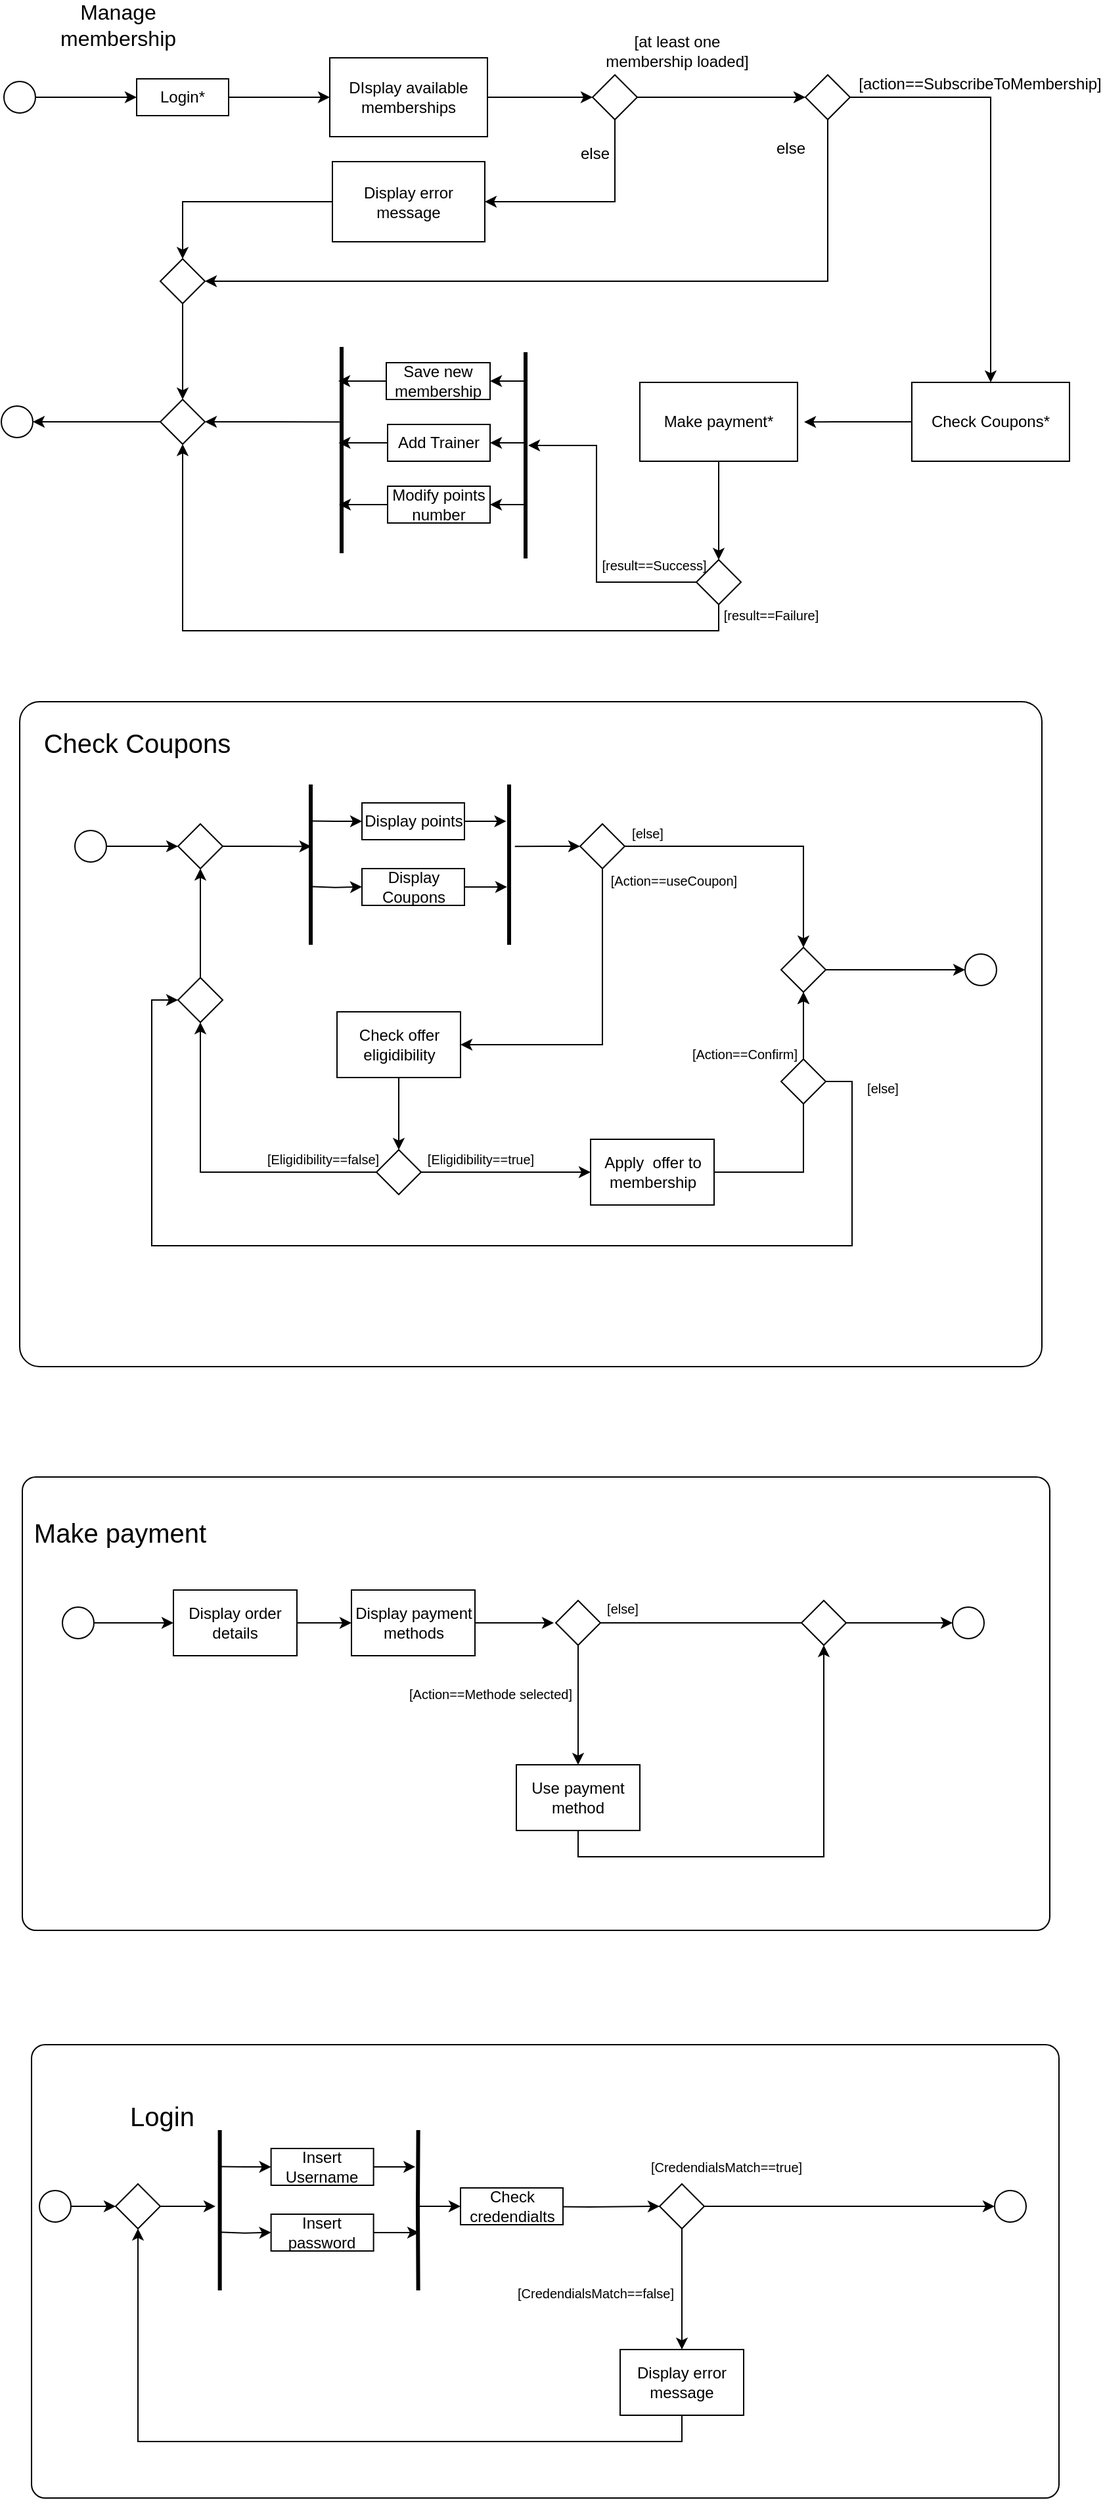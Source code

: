 <mxfile version="23.1.1" type="device">
  <diagram name="Page-1" id="KKfiPZ5kGAvnxo6Ns7e4">
    <mxGraphModel dx="2750" dy="1622" grid="0" gridSize="10" guides="1" tooltips="1" connect="1" arrows="1" fold="1" page="1" pageScale="1" pageWidth="850" pageHeight="1100" background="#ffffff" math="0" shadow="0">
      <root>
        <mxCell id="0" />
        <mxCell id="1" parent="0" />
        <mxCell id="PiowV0zNqFQFkt_69wuM-38" value="" style="rounded=1;whiteSpace=wrap;html=1;arcSize=3;glass=0;shadow=0;labelBackgroundColor=none;" parent="1" vertex="1">
          <mxGeometry x="-1666" y="461" width="782" height="345" as="geometry" />
        </mxCell>
        <mxCell id="9q-0XuEunCmtoD1HVTBH-2" value="" style="rounded=1;whiteSpace=wrap;html=1;arcSize=3;glass=0;shadow=0;labelBackgroundColor=none;" parent="1" vertex="1">
          <mxGeometry x="-1673" y="29" width="782" height="345" as="geometry" />
        </mxCell>
        <mxCell id="_3Ebt7Whs2M9f_JuN1Xv-4" value="" style="ellipse;whiteSpace=wrap;html=1;aspect=fixed;labelBackgroundColor=none;labelBorderColor=none;" parent="1" vertex="1">
          <mxGeometry x="-1687" y="-1033" width="24" height="24" as="geometry" />
        </mxCell>
        <mxCell id="_3Ebt7Whs2M9f_JuN1Xv-5" value="&lt;font style=&quot;font-size: 16px;&quot;&gt;Manage membership&lt;/font&gt;" style="text;html=1;strokeColor=none;fillColor=none;align=center;verticalAlign=middle;whiteSpace=wrap;rounded=0;labelBackgroundColor=none;" parent="1" vertex="1">
          <mxGeometry x="-1665" y="-1091" width="130" height="30" as="geometry" />
        </mxCell>
        <mxCell id="_3Ebt7Whs2M9f_JuN1Xv-9" style="edgeStyle=orthogonalEdgeStyle;rounded=0;orthogonalLoop=1;jettySize=auto;html=1;exitX=1;exitY=0.5;exitDx=0;exitDy=0;entryX=0;entryY=0.5;entryDx=0;entryDy=0;fontColor=default;labelBackgroundColor=none;" parent="1" source="_3Ebt7Whs2M9f_JuN1Xv-6" target="_3Ebt7Whs2M9f_JuN1Xv-8" edge="1">
          <mxGeometry relative="1" as="geometry" />
        </mxCell>
        <mxCell id="_3Ebt7Whs2M9f_JuN1Xv-6" value="Login*" style="rounded=0;whiteSpace=wrap;html=1;labelBackgroundColor=none;" parent="1" vertex="1">
          <mxGeometry x="-1586" y="-1035" width="70" height="28" as="geometry" />
        </mxCell>
        <mxCell id="_3Ebt7Whs2M9f_JuN1Xv-7" value="" style="endArrow=classic;html=1;rounded=0;fontColor=default;exitX=1;exitY=0.5;exitDx=0;exitDy=0;entryX=0;entryY=0.5;entryDx=0;entryDy=0;labelBackgroundColor=none;" parent="1" source="_3Ebt7Whs2M9f_JuN1Xv-4" target="_3Ebt7Whs2M9f_JuN1Xv-6" edge="1">
          <mxGeometry width="50" height="50" relative="1" as="geometry">
            <mxPoint x="-1743" y="-962" as="sourcePoint" />
            <mxPoint x="-1693" y="-1012" as="targetPoint" />
          </mxGeometry>
        </mxCell>
        <mxCell id="_3Ebt7Whs2M9f_JuN1Xv-11" style="edgeStyle=orthogonalEdgeStyle;rounded=0;orthogonalLoop=1;jettySize=auto;html=1;exitX=1;exitY=0.5;exitDx=0;exitDy=0;entryX=0;entryY=0.5;entryDx=0;entryDy=0;fontColor=default;labelBackgroundColor=none;" parent="1" source="_3Ebt7Whs2M9f_JuN1Xv-8" target="_3Ebt7Whs2M9f_JuN1Xv-10" edge="1">
          <mxGeometry relative="1" as="geometry" />
        </mxCell>
        <mxCell id="_3Ebt7Whs2M9f_JuN1Xv-8" value="DIsplay available memberships" style="rounded=0;whiteSpace=wrap;html=1;labelBackgroundColor=none;" parent="1" vertex="1">
          <mxGeometry x="-1439" y="-1051" width="120" height="60" as="geometry" />
        </mxCell>
        <mxCell id="_3Ebt7Whs2M9f_JuN1Xv-14" style="edgeStyle=orthogonalEdgeStyle;rounded=0;orthogonalLoop=1;jettySize=auto;html=1;exitX=0.5;exitY=1;exitDx=0;exitDy=0;entryX=1;entryY=0.5;entryDx=0;entryDy=0;fontColor=default;labelBackgroundColor=none;" parent="1" source="_3Ebt7Whs2M9f_JuN1Xv-10" target="_3Ebt7Whs2M9f_JuN1Xv-13" edge="1">
          <mxGeometry relative="1" as="geometry" />
        </mxCell>
        <mxCell id="_3Ebt7Whs2M9f_JuN1Xv-21" style="edgeStyle=orthogonalEdgeStyle;rounded=0;orthogonalLoop=1;jettySize=auto;html=1;exitX=1;exitY=0.5;exitDx=0;exitDy=0;entryX=0;entryY=0.5;entryDx=0;entryDy=0;fontColor=default;labelBackgroundColor=none;" parent="1" source="_3Ebt7Whs2M9f_JuN1Xv-10" target="_3Ebt7Whs2M9f_JuN1Xv-20" edge="1">
          <mxGeometry relative="1" as="geometry" />
        </mxCell>
        <mxCell id="_3Ebt7Whs2M9f_JuN1Xv-10" value="" style="rhombus;whiteSpace=wrap;html=1;labelBackgroundColor=none;" parent="1" vertex="1">
          <mxGeometry x="-1239" y="-1038" width="34" height="34" as="geometry" />
        </mxCell>
        <mxCell id="_3Ebt7Whs2M9f_JuN1Xv-30" style="edgeStyle=orthogonalEdgeStyle;rounded=0;orthogonalLoop=1;jettySize=auto;html=1;exitX=0.5;exitY=1;exitDx=0;exitDy=0;entryX=0.5;entryY=0;entryDx=0;entryDy=0;fontColor=default;labelBackgroundColor=none;" parent="1" source="_3Ebt7Whs2M9f_JuN1Xv-12" target="_3Ebt7Whs2M9f_JuN1Xv-29" edge="1">
          <mxGeometry relative="1" as="geometry" />
        </mxCell>
        <mxCell id="_3Ebt7Whs2M9f_JuN1Xv-12" value="" style="rhombus;whiteSpace=wrap;html=1;labelBackgroundColor=none;" parent="1" vertex="1">
          <mxGeometry x="-1568" y="-898" width="34" height="34" as="geometry" />
        </mxCell>
        <mxCell id="_3Ebt7Whs2M9f_JuN1Xv-15" style="edgeStyle=orthogonalEdgeStyle;rounded=0;orthogonalLoop=1;jettySize=auto;html=1;exitX=0;exitY=0.5;exitDx=0;exitDy=0;entryX=0.5;entryY=0;entryDx=0;entryDy=0;fontColor=default;labelBackgroundColor=none;" parent="1" source="_3Ebt7Whs2M9f_JuN1Xv-13" target="_3Ebt7Whs2M9f_JuN1Xv-12" edge="1">
          <mxGeometry relative="1" as="geometry" />
        </mxCell>
        <mxCell id="_3Ebt7Whs2M9f_JuN1Xv-13" value="Display error message" style="rounded=0;whiteSpace=wrap;html=1;labelBackgroundColor=none;" parent="1" vertex="1">
          <mxGeometry x="-1437" y="-972" width="116" height="61" as="geometry" />
        </mxCell>
        <mxCell id="_3Ebt7Whs2M9f_JuN1Xv-16" value="else" style="text;html=1;strokeColor=none;fillColor=none;align=center;verticalAlign=middle;whiteSpace=wrap;rounded=0;labelBackgroundColor=none;" parent="1" vertex="1">
          <mxGeometry x="-1267" y="-993" width="60" height="30" as="geometry" />
        </mxCell>
        <mxCell id="_3Ebt7Whs2M9f_JuN1Xv-17" value="Check Coupons*" style="rounded=0;whiteSpace=wrap;html=1;labelBackgroundColor=none;" parent="1" vertex="1">
          <mxGeometry x="-996" y="-804" width="120" height="60" as="geometry" />
        </mxCell>
        <mxCell id="_3Ebt7Whs2M9f_JuN1Xv-22" style="edgeStyle=orthogonalEdgeStyle;rounded=0;orthogonalLoop=1;jettySize=auto;html=1;exitX=1;exitY=0.5;exitDx=0;exitDy=0;entryX=0.5;entryY=0;entryDx=0;entryDy=0;fontColor=default;labelBackgroundColor=none;" parent="1" source="_3Ebt7Whs2M9f_JuN1Xv-20" target="_3Ebt7Whs2M9f_JuN1Xv-17" edge="1">
          <mxGeometry relative="1" as="geometry" />
        </mxCell>
        <mxCell id="_3Ebt7Whs2M9f_JuN1Xv-24" style="edgeStyle=orthogonalEdgeStyle;rounded=0;orthogonalLoop=1;jettySize=auto;html=1;exitX=0.5;exitY=1;exitDx=0;exitDy=0;entryX=1;entryY=0.5;entryDx=0;entryDy=0;fontColor=default;labelBackgroundColor=none;" parent="1" source="_3Ebt7Whs2M9f_JuN1Xv-20" target="_3Ebt7Whs2M9f_JuN1Xv-12" edge="1">
          <mxGeometry relative="1" as="geometry" />
        </mxCell>
        <mxCell id="_3Ebt7Whs2M9f_JuN1Xv-20" value="" style="rhombus;whiteSpace=wrap;html=1;labelBackgroundColor=none;" parent="1" vertex="1">
          <mxGeometry x="-1077" y="-1038" width="34" height="34" as="geometry" />
        </mxCell>
        <mxCell id="_3Ebt7Whs2M9f_JuN1Xv-23" value="[at least one membership loaded]" style="text;html=1;strokeColor=none;fillColor=none;align=center;verticalAlign=middle;whiteSpace=wrap;rounded=0;labelBackgroundColor=none;" parent="1" vertex="1">
          <mxGeometry x="-1239.5" y="-1080" width="129" height="47" as="geometry" />
        </mxCell>
        <mxCell id="_3Ebt7Whs2M9f_JuN1Xv-25" value="else" style="text;html=1;strokeColor=none;fillColor=none;align=center;verticalAlign=middle;whiteSpace=wrap;rounded=0;labelBackgroundColor=none;" parent="1" vertex="1">
          <mxGeometry x="-1118" y="-997" width="60" height="30" as="geometry" />
        </mxCell>
        <mxCell id="_3Ebt7Whs2M9f_JuN1Xv-26" value="[action==SubscribeToMembership]" style="text;html=1;strokeColor=none;fillColor=none;align=center;verticalAlign=middle;whiteSpace=wrap;rounded=0;labelBackgroundColor=none;" parent="1" vertex="1">
          <mxGeometry x="-974" y="-1041" width="60" height="20" as="geometry" />
        </mxCell>
        <mxCell id="_3Ebt7Whs2M9f_JuN1Xv-33" style="edgeStyle=orthogonalEdgeStyle;rounded=0;orthogonalLoop=1;jettySize=auto;html=1;exitX=0.5;exitY=1;exitDx=0;exitDy=0;entryX=0.5;entryY=0;entryDx=0;entryDy=0;fontColor=default;labelBackgroundColor=none;" parent="1" source="_3Ebt7Whs2M9f_JuN1Xv-27" target="_3Ebt7Whs2M9f_JuN1Xv-32" edge="1">
          <mxGeometry relative="1" as="geometry" />
        </mxCell>
        <mxCell id="_3Ebt7Whs2M9f_JuN1Xv-27" value="Make payment*" style="rounded=0;whiteSpace=wrap;html=1;labelBackgroundColor=none;" parent="1" vertex="1">
          <mxGeometry x="-1203" y="-804" width="120" height="60" as="geometry" />
        </mxCell>
        <mxCell id="_3Ebt7Whs2M9f_JuN1Xv-28" style="edgeStyle=orthogonalEdgeStyle;rounded=0;orthogonalLoop=1;jettySize=auto;html=1;exitX=0;exitY=0.5;exitDx=0;exitDy=0;entryX=1.042;entryY=0.502;entryDx=0;entryDy=0;entryPerimeter=0;fontColor=default;labelBackgroundColor=none;" parent="1" source="_3Ebt7Whs2M9f_JuN1Xv-17" target="_3Ebt7Whs2M9f_JuN1Xv-27" edge="1">
          <mxGeometry relative="1" as="geometry" />
        </mxCell>
        <mxCell id="_3Ebt7Whs2M9f_JuN1Xv-48" style="edgeStyle=orthogonalEdgeStyle;rounded=0;orthogonalLoop=1;jettySize=auto;html=1;exitX=1;exitY=0.5;exitDx=0;exitDy=0;fontColor=default;startArrow=classic;startFill=1;endArrow=none;endFill=0;labelBackgroundColor=none;" parent="1" source="_3Ebt7Whs2M9f_JuN1Xv-29" edge="1">
          <mxGeometry relative="1" as="geometry">
            <mxPoint x="-1431.571" y="-773.857" as="targetPoint" />
          </mxGeometry>
        </mxCell>
        <mxCell id="_3Ebt7Whs2M9f_JuN1Xv-51" style="edgeStyle=orthogonalEdgeStyle;rounded=0;orthogonalLoop=1;jettySize=auto;html=1;exitX=0;exitY=0.5;exitDx=0;exitDy=0;entryX=1;entryY=0.5;entryDx=0;entryDy=0;fontColor=default;labelBackgroundColor=none;" parent="1" source="_3Ebt7Whs2M9f_JuN1Xv-29" target="_3Ebt7Whs2M9f_JuN1Xv-50" edge="1">
          <mxGeometry relative="1" as="geometry" />
        </mxCell>
        <mxCell id="_3Ebt7Whs2M9f_JuN1Xv-29" value="" style="rhombus;whiteSpace=wrap;html=1;labelBackgroundColor=none;" parent="1" vertex="1">
          <mxGeometry x="-1568" y="-791" width="34" height="34" as="geometry" />
        </mxCell>
        <mxCell id="_3Ebt7Whs2M9f_JuN1Xv-49" style="edgeStyle=orthogonalEdgeStyle;rounded=0;orthogonalLoop=1;jettySize=auto;html=1;exitX=0.5;exitY=1;exitDx=0;exitDy=0;entryX=0.5;entryY=1;entryDx=0;entryDy=0;fontColor=default;labelBackgroundColor=none;" parent="1" source="_3Ebt7Whs2M9f_JuN1Xv-32" target="_3Ebt7Whs2M9f_JuN1Xv-29" edge="1">
          <mxGeometry relative="1" as="geometry" />
        </mxCell>
        <mxCell id="_3Ebt7Whs2M9f_JuN1Xv-32" value="" style="rhombus;whiteSpace=wrap;html=1;labelBackgroundColor=none;" parent="1" vertex="1">
          <mxGeometry x="-1160" y="-669" width="34" height="34" as="geometry" />
        </mxCell>
        <mxCell id="_3Ebt7Whs2M9f_JuN1Xv-34" value="" style="endArrow=none;html=1;rounded=0;fontColor=default;strokeWidth=3;labelBackgroundColor=none;" parent="1" edge="1">
          <mxGeometry width="50" height="50" relative="1" as="geometry">
            <mxPoint x="-1290" y="-827" as="sourcePoint" />
            <mxPoint x="-1290" y="-670" as="targetPoint" />
          </mxGeometry>
        </mxCell>
        <mxCell id="_3Ebt7Whs2M9f_JuN1Xv-42" style="edgeStyle=orthogonalEdgeStyle;rounded=0;orthogonalLoop=1;jettySize=auto;html=1;exitX=0;exitY=0.5;exitDx=0;exitDy=0;fontColor=default;labelBackgroundColor=none;" parent="1" source="_3Ebt7Whs2M9f_JuN1Xv-35" edge="1">
          <mxGeometry relative="1" as="geometry">
            <mxPoint x="-1432.526" y="-804.947" as="targetPoint" />
          </mxGeometry>
        </mxCell>
        <mxCell id="_3Ebt7Whs2M9f_JuN1Xv-43" style="edgeStyle=orthogonalEdgeStyle;rounded=0;orthogonalLoop=1;jettySize=auto;html=1;exitX=1;exitY=0.5;exitDx=0;exitDy=0;fontColor=default;startArrow=classic;startFill=1;endArrow=none;endFill=0;labelBackgroundColor=none;" parent="1" source="_3Ebt7Whs2M9f_JuN1Xv-35" edge="1">
          <mxGeometry relative="1" as="geometry">
            <mxPoint x="-1291.474" y="-804.947" as="targetPoint" />
          </mxGeometry>
        </mxCell>
        <mxCell id="_3Ebt7Whs2M9f_JuN1Xv-35" value="Save new membership" style="rounded=0;whiteSpace=wrap;html=1;labelBackgroundColor=none;" parent="1" vertex="1">
          <mxGeometry x="-1396" y="-819" width="79" height="28" as="geometry" />
        </mxCell>
        <mxCell id="_3Ebt7Whs2M9f_JuN1Xv-41" style="edgeStyle=orthogonalEdgeStyle;rounded=0;orthogonalLoop=1;jettySize=auto;html=1;exitX=0;exitY=0.5;exitDx=0;exitDy=0;fontColor=default;labelBackgroundColor=none;" parent="1" source="_3Ebt7Whs2M9f_JuN1Xv-36" edge="1">
          <mxGeometry relative="1" as="geometry">
            <mxPoint x="-1432.263" y="-758.105" as="targetPoint" />
          </mxGeometry>
        </mxCell>
        <mxCell id="_3Ebt7Whs2M9f_JuN1Xv-44" style="edgeStyle=orthogonalEdgeStyle;rounded=0;orthogonalLoop=1;jettySize=auto;html=1;exitX=1;exitY=0.5;exitDx=0;exitDy=0;fontColor=default;startArrow=classic;startFill=1;endArrow=none;endFill=0;labelBackgroundColor=none;" parent="1" source="_3Ebt7Whs2M9f_JuN1Xv-36" edge="1">
          <mxGeometry relative="1" as="geometry">
            <mxPoint x="-1289.895" y="-758.105" as="targetPoint" />
          </mxGeometry>
        </mxCell>
        <mxCell id="_3Ebt7Whs2M9f_JuN1Xv-36" value="Add Trainer" style="rounded=0;whiteSpace=wrap;html=1;labelBackgroundColor=none;" parent="1" vertex="1">
          <mxGeometry x="-1395" y="-772" width="78" height="28" as="geometry" />
        </mxCell>
        <mxCell id="_3Ebt7Whs2M9f_JuN1Xv-40" style="edgeStyle=orthogonalEdgeStyle;rounded=0;orthogonalLoop=1;jettySize=auto;html=1;exitX=0;exitY=0.5;exitDx=0;exitDy=0;fontColor=default;labelBackgroundColor=none;" parent="1" source="_3Ebt7Whs2M9f_JuN1Xv-37" edge="1">
          <mxGeometry relative="1" as="geometry">
            <mxPoint x="-1432" y="-711" as="targetPoint" />
          </mxGeometry>
        </mxCell>
        <mxCell id="_3Ebt7Whs2M9f_JuN1Xv-45" style="edgeStyle=orthogonalEdgeStyle;rounded=0;orthogonalLoop=1;jettySize=auto;html=1;exitX=1;exitY=0.5;exitDx=0;exitDy=0;fontColor=default;startArrow=classic;startFill=1;endArrow=none;endFill=0;labelBackgroundColor=none;" parent="1" source="_3Ebt7Whs2M9f_JuN1Xv-37" edge="1">
          <mxGeometry relative="1" as="geometry">
            <mxPoint x="-1290.684" y="-711" as="targetPoint" />
          </mxGeometry>
        </mxCell>
        <mxCell id="_3Ebt7Whs2M9f_JuN1Xv-37" value="Modify points number" style="rounded=0;whiteSpace=wrap;html=1;labelBackgroundColor=none;" parent="1" vertex="1">
          <mxGeometry x="-1395" y="-725" width="78" height="28" as="geometry" />
        </mxCell>
        <mxCell id="_3Ebt7Whs2M9f_JuN1Xv-38" value="" style="endArrow=none;html=1;rounded=0;fontColor=default;strokeWidth=3;labelBackgroundColor=none;" parent="1" edge="1">
          <mxGeometry width="50" height="50" relative="1" as="geometry">
            <mxPoint x="-1430" y="-831" as="sourcePoint" />
            <mxPoint x="-1430" y="-674" as="targetPoint" />
          </mxGeometry>
        </mxCell>
        <mxCell id="_3Ebt7Whs2M9f_JuN1Xv-47" value="" style="endArrow=none;startArrow=classic;html=1;rounded=0;fontColor=default;endFill=0;entryX=0;entryY=0.5;entryDx=0;entryDy=0;labelBackgroundColor=none;" parent="1" target="_3Ebt7Whs2M9f_JuN1Xv-32" edge="1">
          <mxGeometry width="50" height="50" relative="1" as="geometry">
            <mxPoint x="-1288" y="-756" as="sourcePoint" />
            <mxPoint x="-1263" y="-724" as="targetPoint" />
            <Array as="points">
              <mxPoint x="-1236" y="-756" />
              <mxPoint x="-1236" y="-652" />
            </Array>
          </mxGeometry>
        </mxCell>
        <mxCell id="_3Ebt7Whs2M9f_JuN1Xv-50" value="" style="ellipse;whiteSpace=wrap;html=1;aspect=fixed;labelBackgroundColor=none;labelBorderColor=none;" parent="1" vertex="1">
          <mxGeometry x="-1689" y="-786" width="24" height="24" as="geometry" />
        </mxCell>
        <mxCell id="_3Ebt7Whs2M9f_JuN1Xv-52" value="&lt;font style=&quot;font-size: 10px;&quot;&gt;[result==Success]&lt;/font&gt;" style="text;html=1;strokeColor=none;fillColor=none;align=center;verticalAlign=middle;whiteSpace=wrap;rounded=0;labelBackgroundColor=none;" parent="1" vertex="1">
          <mxGeometry x="-1209" y="-679" width="34" height="27" as="geometry" />
        </mxCell>
        <mxCell id="_3Ebt7Whs2M9f_JuN1Xv-53" value="&lt;font style=&quot;font-size: 10px;&quot;&gt;[result==Failure]&lt;/font&gt;" style="text;html=1;strokeColor=none;fillColor=none;align=center;verticalAlign=middle;whiteSpace=wrap;rounded=0;labelBackgroundColor=none;" parent="1" vertex="1">
          <mxGeometry x="-1120" y="-641" width="34" height="27" as="geometry" />
        </mxCell>
        <mxCell id="_3Ebt7Whs2M9f_JuN1Xv-54" value="" style="rounded=1;whiteSpace=wrap;html=1;arcSize=3;glass=0;shadow=0;labelBackgroundColor=none;" parent="1" vertex="1">
          <mxGeometry x="-1675" y="-561" width="778" height="506" as="geometry" />
        </mxCell>
        <mxCell id="_3Ebt7Whs2M9f_JuN1Xv-55" value="Check Coupons" style="text;html=1;strokeColor=none;fillColor=none;align=center;verticalAlign=middle;whiteSpace=wrap;rounded=0;fontSize=20;labelBackgroundColor=none;" parent="1" vertex="1">
          <mxGeometry x="-1660" y="-555" width="149" height="49" as="geometry" />
        </mxCell>
        <mxCell id="_3Ebt7Whs2M9f_JuN1Xv-60" style="edgeStyle=orthogonalEdgeStyle;rounded=0;orthogonalLoop=1;jettySize=auto;html=1;exitX=1;exitY=0.5;exitDx=0;exitDy=0;fontColor=default;labelBackgroundColor=none;" parent="1" source="_3Ebt7Whs2M9f_JuN1Xv-56" target="_3Ebt7Whs2M9f_JuN1Xv-57" edge="1">
          <mxGeometry relative="1" as="geometry" />
        </mxCell>
        <mxCell id="_3Ebt7Whs2M9f_JuN1Xv-56" value="" style="ellipse;whiteSpace=wrap;html=1;aspect=fixed;labelBackgroundColor=none;labelBorderColor=none;" parent="1" vertex="1">
          <mxGeometry x="-1633" y="-463" width="24" height="24" as="geometry" />
        </mxCell>
        <mxCell id="_3Ebt7Whs2M9f_JuN1Xv-63" style="edgeStyle=orthogonalEdgeStyle;rounded=0;orthogonalLoop=1;jettySize=auto;html=1;exitX=1;exitY=0.5;exitDx=0;exitDy=0;fontColor=default;labelBackgroundColor=none;" parent="1" source="_3Ebt7Whs2M9f_JuN1Xv-57" edge="1">
          <mxGeometry relative="1" as="geometry">
            <mxPoint x="-1453.115" y="-450.846" as="targetPoint" />
          </mxGeometry>
        </mxCell>
        <mxCell id="_3Ebt7Whs2M9f_JuN1Xv-57" value="" style="rhombus;whiteSpace=wrap;html=1;labelBackgroundColor=none;" parent="1" vertex="1">
          <mxGeometry x="-1554.5" y="-468" width="34" height="34" as="geometry" />
        </mxCell>
        <mxCell id="_3Ebt7Whs2M9f_JuN1Xv-61" value="" style="endArrow=none;html=1;rounded=0;fontColor=default;strokeWidth=3;labelBackgroundColor=none;" parent="1" edge="1">
          <mxGeometry width="50" height="50" relative="1" as="geometry">
            <mxPoint x="-1453.5" y="-498" as="sourcePoint" />
            <mxPoint x="-1453.5" y="-376" as="targetPoint" />
          </mxGeometry>
        </mxCell>
        <mxCell id="_3Ebt7Whs2M9f_JuN1Xv-62" value="" style="endArrow=none;html=1;rounded=0;fontColor=default;strokeWidth=3;labelBackgroundColor=none;" parent="1" edge="1">
          <mxGeometry width="50" height="50" relative="1" as="geometry">
            <mxPoint x="-1302.5" y="-498" as="sourcePoint" />
            <mxPoint x="-1302.5" y="-376" as="targetPoint" />
          </mxGeometry>
        </mxCell>
        <mxCell id="_3Ebt7Whs2M9f_JuN1Xv-66" style="edgeStyle=orthogonalEdgeStyle;rounded=0;orthogonalLoop=1;jettySize=auto;html=1;exitX=0;exitY=0.5;exitDx=0;exitDy=0;fontColor=default;startArrow=classic;startFill=1;endArrow=none;endFill=0;labelBackgroundColor=none;" parent="1" source="_3Ebt7Whs2M9f_JuN1Xv-64" edge="1">
          <mxGeometry relative="1" as="geometry">
            <mxPoint x="-1454.81" y="-470.241" as="targetPoint" />
          </mxGeometry>
        </mxCell>
        <mxCell id="_3Ebt7Whs2M9f_JuN1Xv-68" style="edgeStyle=orthogonalEdgeStyle;rounded=0;orthogonalLoop=1;jettySize=auto;html=1;exitX=1;exitY=0.5;exitDx=0;exitDy=0;fontColor=default;labelBackgroundColor=none;" parent="1" source="_3Ebt7Whs2M9f_JuN1Xv-64" edge="1">
          <mxGeometry relative="1" as="geometry">
            <mxPoint x="-1304.691" y="-470.021" as="targetPoint" />
          </mxGeometry>
        </mxCell>
        <mxCell id="_3Ebt7Whs2M9f_JuN1Xv-64" value="Display points" style="rounded=0;whiteSpace=wrap;html=1;labelBackgroundColor=none;" parent="1" vertex="1">
          <mxGeometry x="-1414.5" y="-484" width="78" height="28" as="geometry" />
        </mxCell>
        <mxCell id="_3Ebt7Whs2M9f_JuN1Xv-69" style="edgeStyle=orthogonalEdgeStyle;rounded=0;orthogonalLoop=1;jettySize=auto;html=1;exitX=1;exitY=0.5;exitDx=0;exitDy=0;fontColor=default;labelBackgroundColor=none;" parent="1" source="_3Ebt7Whs2M9f_JuN1Xv-65" edge="1">
          <mxGeometry relative="1" as="geometry">
            <mxPoint x="-1304.053" y="-420.021" as="targetPoint" />
          </mxGeometry>
        </mxCell>
        <mxCell id="_3Ebt7Whs2M9f_JuN1Xv-65" value="Display Coupons" style="rounded=0;whiteSpace=wrap;html=1;labelBackgroundColor=none;" parent="1" vertex="1">
          <mxGeometry x="-1414.5" y="-434" width="78" height="28" as="geometry" />
        </mxCell>
        <mxCell id="_3Ebt7Whs2M9f_JuN1Xv-67" style="edgeStyle=orthogonalEdgeStyle;rounded=0;orthogonalLoop=1;jettySize=auto;html=1;exitX=0;exitY=0.5;exitDx=0;exitDy=0;fontColor=default;startArrow=classic;startFill=1;endArrow=none;endFill=0;labelBackgroundColor=none;" parent="1" edge="1">
          <mxGeometry relative="1" as="geometry">
            <mxPoint x="-1454.81" y="-420.371" as="targetPoint" />
            <mxPoint x="-1414.5" y="-420.13" as="sourcePoint" />
          </mxGeometry>
        </mxCell>
        <mxCell id="_3Ebt7Whs2M9f_JuN1Xv-75" style="edgeStyle=orthogonalEdgeStyle;rounded=0;orthogonalLoop=1;jettySize=auto;html=1;exitX=1;exitY=0.5;exitDx=0;exitDy=0;entryX=0.5;entryY=0;entryDx=0;entryDy=0;fontColor=default;labelBackgroundColor=none;" parent="1" source="_3Ebt7Whs2M9f_JuN1Xv-70" target="_3Ebt7Whs2M9f_JuN1Xv-71" edge="1">
          <mxGeometry relative="1" as="geometry" />
        </mxCell>
        <mxCell id="_3Ebt7Whs2M9f_JuN1Xv-77" style="edgeStyle=orthogonalEdgeStyle;rounded=0;orthogonalLoop=1;jettySize=auto;html=1;exitX=0.5;exitY=1;exitDx=0;exitDy=0;entryX=1;entryY=0.5;entryDx=0;entryDy=0;fontColor=default;labelBackgroundColor=none;" parent="1" source="_3Ebt7Whs2M9f_JuN1Xv-70" target="_3Ebt7Whs2M9f_JuN1Xv-73" edge="1">
          <mxGeometry relative="1" as="geometry" />
        </mxCell>
        <mxCell id="_3Ebt7Whs2M9f_JuN1Xv-81" style="edgeStyle=orthogonalEdgeStyle;rounded=0;orthogonalLoop=1;jettySize=auto;html=1;exitX=0;exitY=0.5;exitDx=0;exitDy=0;fontColor=default;startArrow=classic;startFill=1;endArrow=none;endFill=0;labelBackgroundColor=none;" parent="1" source="_3Ebt7Whs2M9f_JuN1Xv-70" edge="1">
          <mxGeometry relative="1" as="geometry">
            <mxPoint x="-1298.125" y="-450.875" as="targetPoint" />
          </mxGeometry>
        </mxCell>
        <mxCell id="_3Ebt7Whs2M9f_JuN1Xv-70" value="" style="rhombus;whiteSpace=wrap;html=1;labelBackgroundColor=none;" parent="1" vertex="1">
          <mxGeometry x="-1248.5" y="-468" width="34" height="34" as="geometry" />
        </mxCell>
        <mxCell id="_3Ebt7Whs2M9f_JuN1Xv-83" style="edgeStyle=orthogonalEdgeStyle;rounded=0;orthogonalLoop=1;jettySize=auto;html=1;exitX=1;exitY=0.5;exitDx=0;exitDy=0;fontColor=default;labelBackgroundColor=none;" parent="1" source="_3Ebt7Whs2M9f_JuN1Xv-71" target="_3Ebt7Whs2M9f_JuN1Xv-82" edge="1">
          <mxGeometry relative="1" as="geometry" />
        </mxCell>
        <mxCell id="_3Ebt7Whs2M9f_JuN1Xv-71" value="" style="rhombus;whiteSpace=wrap;html=1;labelBackgroundColor=none;" parent="1" vertex="1">
          <mxGeometry x="-1095.5" y="-374" width="34" height="34" as="geometry" />
        </mxCell>
        <mxCell id="_3Ebt7Whs2M9f_JuN1Xv-79" style="edgeStyle=orthogonalEdgeStyle;rounded=0;orthogonalLoop=1;jettySize=auto;html=1;exitX=1;exitY=0.5;exitDx=0;exitDy=0;entryX=0;entryY=0.5;entryDx=0;entryDy=0;fontColor=default;labelBackgroundColor=none;" parent="1" source="_3Ebt7Whs2M9f_JuN1Xv-72" target="_3Ebt7Whs2M9f_JuN1Xv-74" edge="1">
          <mxGeometry relative="1" as="geometry" />
        </mxCell>
        <mxCell id="_3Ebt7Whs2M9f_JuN1Xv-80" style="edgeStyle=orthogonalEdgeStyle;rounded=0;orthogonalLoop=1;jettySize=auto;html=1;exitX=0.5;exitY=0;exitDx=0;exitDy=0;entryX=0.5;entryY=1;entryDx=0;entryDy=0;fontColor=default;labelBackgroundColor=none;" parent="1" source="PiowV0zNqFQFkt_69wuM-2" target="_3Ebt7Whs2M9f_JuN1Xv-57" edge="1">
          <mxGeometry relative="1" as="geometry" />
        </mxCell>
        <mxCell id="_3Ebt7Whs2M9f_JuN1Xv-72" value="" style="rhombus;whiteSpace=wrap;html=1;labelBackgroundColor=none;" parent="1" vertex="1">
          <mxGeometry x="-1403.5" y="-220" width="34" height="34" as="geometry" />
        </mxCell>
        <mxCell id="_3Ebt7Whs2M9f_JuN1Xv-78" style="edgeStyle=orthogonalEdgeStyle;rounded=0;orthogonalLoop=1;jettySize=auto;html=1;exitX=0.5;exitY=1;exitDx=0;exitDy=0;fontColor=default;labelBackgroundColor=none;" parent="1" source="_3Ebt7Whs2M9f_JuN1Xv-73" target="_3Ebt7Whs2M9f_JuN1Xv-72" edge="1">
          <mxGeometry relative="1" as="geometry" />
        </mxCell>
        <mxCell id="_3Ebt7Whs2M9f_JuN1Xv-73" value="Check offer eligidibility" style="rounded=0;whiteSpace=wrap;html=1;labelBackgroundColor=none;" parent="1" vertex="1">
          <mxGeometry x="-1433.5" y="-325" width="94" height="50" as="geometry" />
        </mxCell>
        <mxCell id="_3Ebt7Whs2M9f_JuN1Xv-76" style="edgeStyle=orthogonalEdgeStyle;rounded=0;orthogonalLoop=1;jettySize=auto;html=1;exitX=1;exitY=0.5;exitDx=0;exitDy=0;entryX=0.5;entryY=1;entryDx=0;entryDy=0;fontColor=default;labelBackgroundColor=none;" parent="1" source="_3Ebt7Whs2M9f_JuN1Xv-74" target="_3Ebt7Whs2M9f_JuN1Xv-71" edge="1">
          <mxGeometry relative="1" as="geometry" />
        </mxCell>
        <mxCell id="_3Ebt7Whs2M9f_JuN1Xv-74" value="Apply&amp;nbsp; offer to membership" style="rounded=0;whiteSpace=wrap;html=1;labelBackgroundColor=none;" parent="1" vertex="1">
          <mxGeometry x="-1240.5" y="-228" width="94" height="50" as="geometry" />
        </mxCell>
        <mxCell id="_3Ebt7Whs2M9f_JuN1Xv-82" value="" style="ellipse;whiteSpace=wrap;html=1;aspect=fixed;labelBackgroundColor=none;labelBorderColor=none;" parent="1" vertex="1">
          <mxGeometry x="-955.5" y="-369" width="24" height="24" as="geometry" />
        </mxCell>
        <mxCell id="_3Ebt7Whs2M9f_JuN1Xv-84" value="[Action==useCoupon]" style="text;html=1;strokeColor=none;fillColor=none;align=center;verticalAlign=middle;whiteSpace=wrap;rounded=0;fontSize=10;labelBackgroundColor=none;" parent="1" vertex="1">
          <mxGeometry x="-1200" y="-436" width="46" height="21" as="geometry" />
        </mxCell>
        <mxCell id="_3Ebt7Whs2M9f_JuN1Xv-85" value="[else]" style="text;html=1;strokeColor=none;fillColor=none;align=center;verticalAlign=middle;whiteSpace=wrap;rounded=0;fontSize=10;labelBackgroundColor=none;" parent="1" vertex="1">
          <mxGeometry x="-1220.5" y="-472" width="46" height="21" as="geometry" />
        </mxCell>
        <mxCell id="_3Ebt7Whs2M9f_JuN1Xv-86" value="[Eligidibility==true]" style="text;html=1;strokeColor=none;fillColor=none;align=center;verticalAlign=middle;whiteSpace=wrap;rounded=0;fontSize=10;labelBackgroundColor=none;" parent="1" vertex="1">
          <mxGeometry x="-1347.5" y="-224" width="46" height="21" as="geometry" />
        </mxCell>
        <mxCell id="_3Ebt7Whs2M9f_JuN1Xv-87" value="[Eligidibility==false]" style="text;html=1;strokeColor=none;fillColor=none;align=center;verticalAlign=middle;whiteSpace=wrap;rounded=0;fontSize=10;labelBackgroundColor=none;" parent="1" vertex="1">
          <mxGeometry x="-1467.5" y="-224" width="46" height="21" as="geometry" />
        </mxCell>
        <mxCell id="_3Ebt7Whs2M9f_JuN1Xv-89" value="Make payment" style="text;html=1;strokeColor=none;fillColor=none;align=center;verticalAlign=middle;whiteSpace=wrap;rounded=0;fontSize=20;labelBackgroundColor=none;" parent="1" vertex="1">
          <mxGeometry x="-1673" y="46" width="149" height="49" as="geometry" />
        </mxCell>
        <mxCell id="_3Ebt7Whs2M9f_JuN1Xv-95" style="edgeStyle=orthogonalEdgeStyle;rounded=0;orthogonalLoop=1;jettySize=auto;html=1;exitX=1;exitY=0.5;exitDx=0;exitDy=0;fontColor=default;labelBackgroundColor=none;" parent="1" source="_3Ebt7Whs2M9f_JuN1Xv-90" target="_3Ebt7Whs2M9f_JuN1Xv-91" edge="1">
          <mxGeometry relative="1" as="geometry" />
        </mxCell>
        <mxCell id="_3Ebt7Whs2M9f_JuN1Xv-90" value="" style="ellipse;whiteSpace=wrap;html=1;aspect=fixed;labelBackgroundColor=none;labelBorderColor=none;" parent="1" vertex="1">
          <mxGeometry x="-1642.5" y="128" width="24" height="24" as="geometry" />
        </mxCell>
        <mxCell id="_3Ebt7Whs2M9f_JuN1Xv-96" style="edgeStyle=orthogonalEdgeStyle;rounded=0;orthogonalLoop=1;jettySize=auto;html=1;exitX=1;exitY=0.5;exitDx=0;exitDy=0;entryX=0;entryY=0.5;entryDx=0;entryDy=0;fontColor=default;labelBackgroundColor=none;" parent="1" source="_3Ebt7Whs2M9f_JuN1Xv-91" target="_3Ebt7Whs2M9f_JuN1Xv-92" edge="1">
          <mxGeometry relative="1" as="geometry" />
        </mxCell>
        <mxCell id="_3Ebt7Whs2M9f_JuN1Xv-91" value="Display order details" style="rounded=0;whiteSpace=wrap;html=1;labelBackgroundColor=none;" parent="1" vertex="1">
          <mxGeometry x="-1558" y="115" width="94" height="50" as="geometry" />
        </mxCell>
        <mxCell id="_3Ebt7Whs2M9f_JuN1Xv-97" style="edgeStyle=orthogonalEdgeStyle;rounded=0;orthogonalLoop=1;jettySize=auto;html=1;exitX=1;exitY=0.5;exitDx=0;exitDy=0;entryX=0;entryY=0.5;entryDx=0;entryDy=0;fontColor=default;labelBackgroundColor=none;" parent="1" source="_3Ebt7Whs2M9f_JuN1Xv-92" edge="1">
          <mxGeometry relative="1" as="geometry">
            <mxPoint x="-1268.5" y="140" as="targetPoint" />
          </mxGeometry>
        </mxCell>
        <mxCell id="_3Ebt7Whs2M9f_JuN1Xv-92" value="Display payment methods" style="rounded=0;whiteSpace=wrap;html=1;labelBackgroundColor=none;" parent="1" vertex="1">
          <mxGeometry x="-1422.5" y="115" width="94" height="50" as="geometry" />
        </mxCell>
        <mxCell id="_3Ebt7Whs2M9f_JuN1Xv-94" value="" style="ellipse;whiteSpace=wrap;html=1;aspect=fixed;labelBackgroundColor=none;labelBorderColor=none;" parent="1" vertex="1">
          <mxGeometry x="-965" y="128" width="24" height="24" as="geometry" />
        </mxCell>
        <mxCell id="PiowV0zNqFQFkt_69wuM-3" value="" style="edgeStyle=orthogonalEdgeStyle;rounded=0;orthogonalLoop=1;jettySize=auto;html=1;exitX=0;exitY=0.5;exitDx=0;exitDy=0;entryX=0.5;entryY=1;entryDx=0;entryDy=0;fontColor=default;labelBackgroundColor=none;" parent="1" source="_3Ebt7Whs2M9f_JuN1Xv-72" target="PiowV0zNqFQFkt_69wuM-2" edge="1">
          <mxGeometry relative="1" as="geometry">
            <mxPoint x="-1403.5" y="-203" as="sourcePoint" />
            <mxPoint x="-1537.5" y="-434" as="targetPoint" />
          </mxGeometry>
        </mxCell>
        <mxCell id="PiowV0zNqFQFkt_69wuM-2" value="" style="rhombus;whiteSpace=wrap;html=1;labelBackgroundColor=none;" parent="1" vertex="1">
          <mxGeometry x="-1554.5" y="-351" width="34" height="34" as="geometry" />
        </mxCell>
        <mxCell id="PiowV0zNqFQFkt_69wuM-7" value="" style="edgeStyle=orthogonalEdgeStyle;rounded=0;orthogonalLoop=1;jettySize=auto;html=1;" parent="1" source="PiowV0zNqFQFkt_69wuM-4" target="_3Ebt7Whs2M9f_JuN1Xv-71" edge="1">
          <mxGeometry relative="1" as="geometry" />
        </mxCell>
        <mxCell id="PiowV0zNqFQFkt_69wuM-10" style="edgeStyle=orthogonalEdgeStyle;rounded=0;orthogonalLoop=1;jettySize=auto;html=1;exitX=1;exitY=0.5;exitDx=0;exitDy=0;entryX=0;entryY=0.5;entryDx=0;entryDy=0;" parent="1" source="PiowV0zNqFQFkt_69wuM-4" target="PiowV0zNqFQFkt_69wuM-2" edge="1">
          <mxGeometry relative="1" as="geometry">
            <Array as="points">
              <mxPoint x="-1041.5" y="-272" />
              <mxPoint x="-1041.5" y="-147" />
              <mxPoint x="-1574.5" y="-147" />
              <mxPoint x="-1574.5" y="-334" />
            </Array>
          </mxGeometry>
        </mxCell>
        <mxCell id="PiowV0zNqFQFkt_69wuM-4" value="" style="rhombus;whiteSpace=wrap;html=1;labelBackgroundColor=none;" parent="1" vertex="1">
          <mxGeometry x="-1095.5" y="-289" width="34" height="34" as="geometry" />
        </mxCell>
        <mxCell id="PiowV0zNqFQFkt_69wuM-8" value="[Action==Confirm]" style="text;html=1;strokeColor=none;fillColor=none;align=center;verticalAlign=middle;whiteSpace=wrap;rounded=0;fontSize=10;labelBackgroundColor=none;" parent="1" vertex="1">
          <mxGeometry x="-1146.5" y="-304" width="46" height="21" as="geometry" />
        </mxCell>
        <mxCell id="PiowV0zNqFQFkt_69wuM-11" value="[else]" style="text;html=1;strokeColor=none;fillColor=none;align=center;verticalAlign=middle;whiteSpace=wrap;rounded=0;fontSize=10;labelBackgroundColor=none;" parent="1" vertex="1">
          <mxGeometry x="-1041.5" y="-278" width="46" height="21" as="geometry" />
        </mxCell>
        <mxCell id="PiowV0zNqFQFkt_69wuM-21" style="edgeStyle=orthogonalEdgeStyle;rounded=0;orthogonalLoop=1;jettySize=auto;html=1;exitX=0.5;exitY=1;exitDx=0;exitDy=0;entryX=0.5;entryY=1;entryDx=0;entryDy=0;" parent="1" source="PiowV0zNqFQFkt_69wuM-13" target="PiowV0zNqFQFkt_69wuM-19" edge="1">
          <mxGeometry relative="1" as="geometry" />
        </mxCell>
        <mxCell id="PiowV0zNqFQFkt_69wuM-13" value="Use payment method" style="rounded=0;whiteSpace=wrap;html=1;labelBackgroundColor=none;" parent="1" vertex="1">
          <mxGeometry x="-1297" y="248" width="94" height="50" as="geometry" />
        </mxCell>
        <mxCell id="PiowV0zNqFQFkt_69wuM-15" style="edgeStyle=orthogonalEdgeStyle;rounded=0;orthogonalLoop=1;jettySize=auto;html=1;exitX=0.5;exitY=1;exitDx=0;exitDy=0;entryX=0.5;entryY=0;entryDx=0;entryDy=0;" parent="1" source="PiowV0zNqFQFkt_69wuM-14" target="PiowV0zNqFQFkt_69wuM-13" edge="1">
          <mxGeometry relative="1" as="geometry" />
        </mxCell>
        <mxCell id="PiowV0zNqFQFkt_69wuM-16" style="edgeStyle=orthogonalEdgeStyle;rounded=0;orthogonalLoop=1;jettySize=auto;html=1;exitX=1;exitY=0.5;exitDx=0;exitDy=0;entryX=0;entryY=0.5;entryDx=0;entryDy=0;" parent="1" source="PiowV0zNqFQFkt_69wuM-14" target="_3Ebt7Whs2M9f_JuN1Xv-94" edge="1">
          <mxGeometry relative="1" as="geometry" />
        </mxCell>
        <mxCell id="PiowV0zNqFQFkt_69wuM-14" value="" style="rhombus;whiteSpace=wrap;html=1;labelBackgroundColor=none;" parent="1" vertex="1">
          <mxGeometry x="-1267" y="123" width="34" height="34" as="geometry" />
        </mxCell>
        <mxCell id="PiowV0zNqFQFkt_69wuM-17" value="[Action==Methode selected]" style="text;html=1;strokeColor=none;fillColor=none;align=center;verticalAlign=middle;whiteSpace=wrap;rounded=0;fontSize=10;labelBackgroundColor=none;" parent="1" vertex="1">
          <mxGeometry x="-1385.5" y="183" width="137" height="21" as="geometry" />
        </mxCell>
        <mxCell id="PiowV0zNqFQFkt_69wuM-18" value="[else]" style="text;html=1;strokeColor=none;fillColor=none;align=center;verticalAlign=middle;whiteSpace=wrap;rounded=0;fontSize=10;labelBackgroundColor=none;" parent="1" vertex="1">
          <mxGeometry x="-1239.5" y="118" width="46" height="21" as="geometry" />
        </mxCell>
        <mxCell id="PiowV0zNqFQFkt_69wuM-19" value="" style="rhombus;whiteSpace=wrap;html=1;labelBackgroundColor=none;" parent="1" vertex="1">
          <mxGeometry x="-1080" y="123" width="34" height="34" as="geometry" />
        </mxCell>
        <mxCell id="PiowV0zNqFQFkt_69wuM-22" value="Login" style="text;html=1;strokeColor=none;fillColor=none;align=center;verticalAlign=middle;whiteSpace=wrap;rounded=0;fontSize=20;labelBackgroundColor=none;" parent="1" vertex="1">
          <mxGeometry x="-1641" y="490" width="149" height="49" as="geometry" />
        </mxCell>
        <mxCell id="PiowV0zNqFQFkt_69wuM-23" style="edgeStyle=orthogonalEdgeStyle;rounded=0;orthogonalLoop=1;jettySize=auto;html=1;exitX=1;exitY=0.5;exitDx=0;exitDy=0;fontColor=default;labelBackgroundColor=none;" parent="1" source="PiowV0zNqFQFkt_69wuM-78" edge="1">
          <mxGeometry relative="1" as="geometry">
            <mxPoint x="-1526" y="584" as="targetPoint" />
          </mxGeometry>
        </mxCell>
        <mxCell id="PiowV0zNqFQFkt_69wuM-24" value="" style="ellipse;whiteSpace=wrap;html=1;aspect=fixed;labelBackgroundColor=none;labelBorderColor=none;" parent="1" vertex="1">
          <mxGeometry x="-1660" y="572" width="24" height="24" as="geometry" />
        </mxCell>
        <mxCell id="PiowV0zNqFQFkt_69wuM-27" style="edgeStyle=orthogonalEdgeStyle;rounded=0;orthogonalLoop=1;jettySize=auto;html=1;exitX=1;exitY=0.5;exitDx=0;exitDy=0;entryX=0;entryY=0.5;entryDx=0;entryDy=0;fontColor=default;labelBackgroundColor=none;" parent="1" target="PiowV0zNqFQFkt_69wuM-34" edge="1">
          <mxGeometry relative="1" as="geometry">
            <mxPoint x="-1236.5" y="584" as="targetPoint" />
            <mxPoint x="-1296.5" y="584" as="sourcePoint" />
          </mxGeometry>
        </mxCell>
        <mxCell id="PiowV0zNqFQFkt_69wuM-29" value="" style="ellipse;whiteSpace=wrap;html=1;aspect=fixed;labelBackgroundColor=none;labelBorderColor=none;" parent="1" vertex="1">
          <mxGeometry x="-933" y="572" width="24" height="24" as="geometry" />
        </mxCell>
        <mxCell id="PiowV0zNqFQFkt_69wuM-30" style="edgeStyle=orthogonalEdgeStyle;rounded=0;orthogonalLoop=1;jettySize=auto;html=1;exitX=0.5;exitY=1;exitDx=0;exitDy=0;entryX=0.5;entryY=1;entryDx=0;entryDy=0;" parent="1" source="PiowV0zNqFQFkt_69wuM-31" target="PiowV0zNqFQFkt_69wuM-78" edge="1">
          <mxGeometry relative="1" as="geometry" />
        </mxCell>
        <mxCell id="PiowV0zNqFQFkt_69wuM-31" value="Display error message" style="rounded=0;whiteSpace=wrap;html=1;labelBackgroundColor=none;" parent="1" vertex="1">
          <mxGeometry x="-1218" y="693" width="94" height="50" as="geometry" />
        </mxCell>
        <mxCell id="PiowV0zNqFQFkt_69wuM-32" style="edgeStyle=orthogonalEdgeStyle;rounded=0;orthogonalLoop=1;jettySize=auto;html=1;exitX=0.5;exitY=1;exitDx=0;exitDy=0;entryX=0.5;entryY=0;entryDx=0;entryDy=0;" parent="1" source="PiowV0zNqFQFkt_69wuM-34" target="PiowV0zNqFQFkt_69wuM-31" edge="1">
          <mxGeometry relative="1" as="geometry" />
        </mxCell>
        <mxCell id="PiowV0zNqFQFkt_69wuM-33" style="edgeStyle=orthogonalEdgeStyle;rounded=0;orthogonalLoop=1;jettySize=auto;html=1;exitX=1;exitY=0.5;exitDx=0;exitDy=0;entryX=0;entryY=0.5;entryDx=0;entryDy=0;" parent="1" source="PiowV0zNqFQFkt_69wuM-34" target="PiowV0zNqFQFkt_69wuM-29" edge="1">
          <mxGeometry relative="1" as="geometry" />
        </mxCell>
        <mxCell id="PiowV0zNqFQFkt_69wuM-34" value="" style="rhombus;whiteSpace=wrap;html=1;labelBackgroundColor=none;" parent="1" vertex="1">
          <mxGeometry x="-1188" y="567" width="34" height="34" as="geometry" />
        </mxCell>
        <mxCell id="PiowV0zNqFQFkt_69wuM-35" value="[CredendialsMatch==false]" style="text;html=1;strokeColor=none;fillColor=none;align=center;verticalAlign=middle;whiteSpace=wrap;rounded=0;fontSize=10;labelBackgroundColor=none;" parent="1" vertex="1">
          <mxGeometry x="-1305.5" y="639" width="137" height="21" as="geometry" />
        </mxCell>
        <mxCell id="PiowV0zNqFQFkt_69wuM-36" value="[CredendialsMatch==true]" style="text;html=1;strokeColor=none;fillColor=none;align=center;verticalAlign=middle;whiteSpace=wrap;rounded=0;fontSize=10;labelBackgroundColor=none;" parent="1" vertex="1">
          <mxGeometry x="-1160" y="543.5" width="46" height="21" as="geometry" />
        </mxCell>
        <mxCell id="PiowV0zNqFQFkt_69wuM-62" value="" style="endArrow=none;html=1;rounded=0;fontColor=default;strokeWidth=3;labelBackgroundColor=none;" parent="1" edge="1">
          <mxGeometry width="50" height="50" relative="1" as="geometry">
            <mxPoint x="-1522.69" y="526" as="sourcePoint" />
            <mxPoint x="-1522.69" y="648" as="targetPoint" />
          </mxGeometry>
        </mxCell>
        <mxCell id="PiowV0zNqFQFkt_69wuM-63" value="" style="endArrow=none;html=1;rounded=0;fontColor=default;strokeWidth=3;labelBackgroundColor=none;" parent="1" edge="1">
          <mxGeometry width="50" height="50" relative="1" as="geometry">
            <mxPoint x="-1371.69" y="526" as="sourcePoint" />
            <mxPoint x="-1371.69" y="648" as="targetPoint" />
            <Array as="points">
              <mxPoint x="-1372" y="585" />
            </Array>
          </mxGeometry>
        </mxCell>
        <mxCell id="PiowV0zNqFQFkt_69wuM-64" style="edgeStyle=orthogonalEdgeStyle;rounded=0;orthogonalLoop=1;jettySize=auto;html=1;exitX=0;exitY=0.5;exitDx=0;exitDy=0;fontColor=default;startArrow=classic;startFill=1;endArrow=none;endFill=0;labelBackgroundColor=none;" parent="1" source="PiowV0zNqFQFkt_69wuM-66" edge="1">
          <mxGeometry relative="1" as="geometry">
            <mxPoint x="-1524.0" y="553.759" as="targetPoint" />
          </mxGeometry>
        </mxCell>
        <mxCell id="PiowV0zNqFQFkt_69wuM-65" style="edgeStyle=orthogonalEdgeStyle;rounded=0;orthogonalLoop=1;jettySize=auto;html=1;exitX=1;exitY=0.5;exitDx=0;exitDy=0;fontColor=default;labelBackgroundColor=none;" parent="1" source="PiowV0zNqFQFkt_69wuM-66" edge="1">
          <mxGeometry relative="1" as="geometry">
            <mxPoint x="-1373.881" y="553.979" as="targetPoint" />
          </mxGeometry>
        </mxCell>
        <mxCell id="PiowV0zNqFQFkt_69wuM-66" value="Insert Username" style="rounded=0;whiteSpace=wrap;html=1;labelBackgroundColor=none;" parent="1" vertex="1">
          <mxGeometry x="-1483.69" y="540" width="78" height="28" as="geometry" />
        </mxCell>
        <mxCell id="PiowV0zNqFQFkt_69wuM-70" style="edgeStyle=orthogonalEdgeStyle;rounded=0;orthogonalLoop=1;jettySize=auto;html=1;exitX=1;exitY=0.5;exitDx=0;exitDy=0;" parent="1" source="PiowV0zNqFQFkt_69wuM-68" edge="1">
          <mxGeometry relative="1" as="geometry">
            <mxPoint x="-1370.99" y="604" as="targetPoint" />
          </mxGeometry>
        </mxCell>
        <mxCell id="PiowV0zNqFQFkt_69wuM-68" value="Insert password" style="rounded=0;whiteSpace=wrap;html=1;labelBackgroundColor=none;" parent="1" vertex="1">
          <mxGeometry x="-1483.69" y="590" width="78" height="28" as="geometry" />
        </mxCell>
        <mxCell id="PiowV0zNqFQFkt_69wuM-69" style="edgeStyle=orthogonalEdgeStyle;rounded=0;orthogonalLoop=1;jettySize=auto;html=1;exitX=0;exitY=0.5;exitDx=0;exitDy=0;fontColor=default;startArrow=classic;startFill=1;endArrow=none;endFill=0;labelBackgroundColor=none;" parent="1" edge="1">
          <mxGeometry relative="1" as="geometry">
            <mxPoint x="-1524.0" y="603.629" as="targetPoint" />
            <mxPoint x="-1483.69" y="603.87" as="sourcePoint" />
          </mxGeometry>
        </mxCell>
        <mxCell id="PiowV0zNqFQFkt_69wuM-71" value="Check credendialts" style="rounded=0;whiteSpace=wrap;html=1;labelBackgroundColor=none;" parent="1" vertex="1">
          <mxGeometry x="-1339.5" y="570" width="78" height="28" as="geometry" />
        </mxCell>
        <mxCell id="PiowV0zNqFQFkt_69wuM-72" value="" style="endArrow=classic;html=1;rounded=0;entryX=0;entryY=0.5;entryDx=0;entryDy=0;" parent="1" target="PiowV0zNqFQFkt_69wuM-71" edge="1">
          <mxGeometry width="50" height="50" relative="1" as="geometry">
            <mxPoint x="-1373" y="584" as="sourcePoint" />
            <mxPoint x="-1416" y="529" as="targetPoint" />
          </mxGeometry>
        </mxCell>
        <mxCell id="PiowV0zNqFQFkt_69wuM-79" value="" style="edgeStyle=orthogonalEdgeStyle;rounded=0;orthogonalLoop=1;jettySize=auto;html=1;exitX=1;exitY=0.5;exitDx=0;exitDy=0;fontColor=default;labelBackgroundColor=none;" parent="1" source="PiowV0zNqFQFkt_69wuM-24" target="PiowV0zNqFQFkt_69wuM-78" edge="1">
          <mxGeometry relative="1" as="geometry">
            <mxPoint x="-1627" y="584" as="sourcePoint" />
            <mxPoint x="-1526" y="584" as="targetPoint" />
          </mxGeometry>
        </mxCell>
        <mxCell id="PiowV0zNqFQFkt_69wuM-78" value="" style="rhombus;whiteSpace=wrap;html=1;labelBackgroundColor=none;" parent="1" vertex="1">
          <mxGeometry x="-1602" y="567" width="34" height="34" as="geometry" />
        </mxCell>
      </root>
    </mxGraphModel>
  </diagram>
</mxfile>
